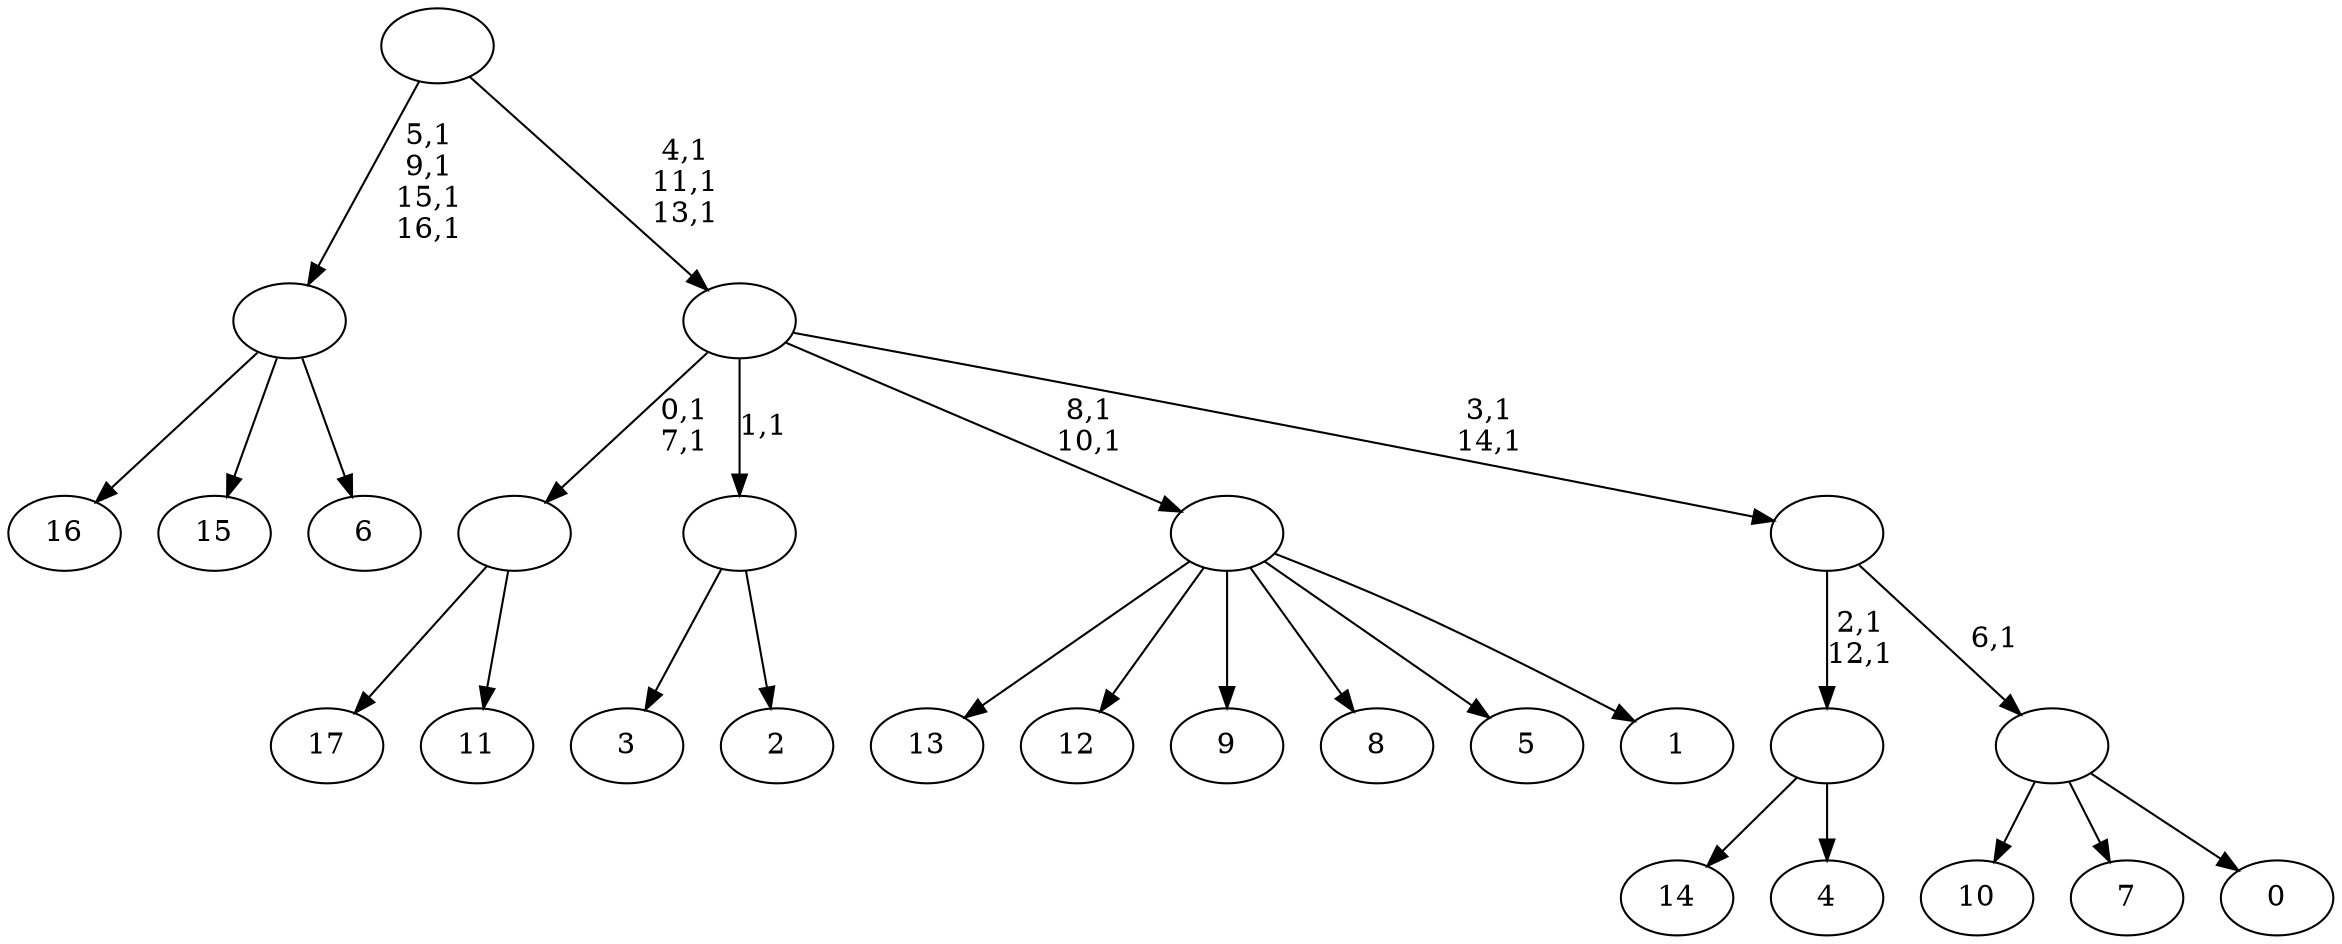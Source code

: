 digraph T {
	35 [label="17"]
	34 [label="16"]
	33 [label="15"]
	32 [label="14"]
	31 [label="13"]
	30 [label="12"]
	29 [label="11"]
	28 [label=""]
	26 [label="10"]
	25 [label="9"]
	24 [label="8"]
	23 [label="7"]
	22 [label="6"]
	21 [label=""]
	17 [label="5"]
	16 [label="4"]
	15 [label=""]
	13 [label="3"]
	12 [label="2"]
	11 [label=""]
	10 [label="1"]
	9 [label=""]
	7 [label="0"]
	6 [label=""]
	5 [label=""]
	3 [label=""]
	0 [label=""]
	28 -> 35 [label=""]
	28 -> 29 [label=""]
	21 -> 34 [label=""]
	21 -> 33 [label=""]
	21 -> 22 [label=""]
	15 -> 32 [label=""]
	15 -> 16 [label=""]
	11 -> 13 [label=""]
	11 -> 12 [label=""]
	9 -> 31 [label=""]
	9 -> 30 [label=""]
	9 -> 25 [label=""]
	9 -> 24 [label=""]
	9 -> 17 [label=""]
	9 -> 10 [label=""]
	6 -> 26 [label=""]
	6 -> 23 [label=""]
	6 -> 7 [label=""]
	5 -> 15 [label="2,1\n12,1"]
	5 -> 6 [label="6,1"]
	3 -> 5 [label="3,1\n14,1"]
	3 -> 9 [label="8,1\n10,1"]
	3 -> 28 [label="0,1\n7,1"]
	3 -> 11 [label="1,1"]
	0 -> 3 [label="4,1\n11,1\n13,1"]
	0 -> 21 [label="5,1\n9,1\n15,1\n16,1"]
}

